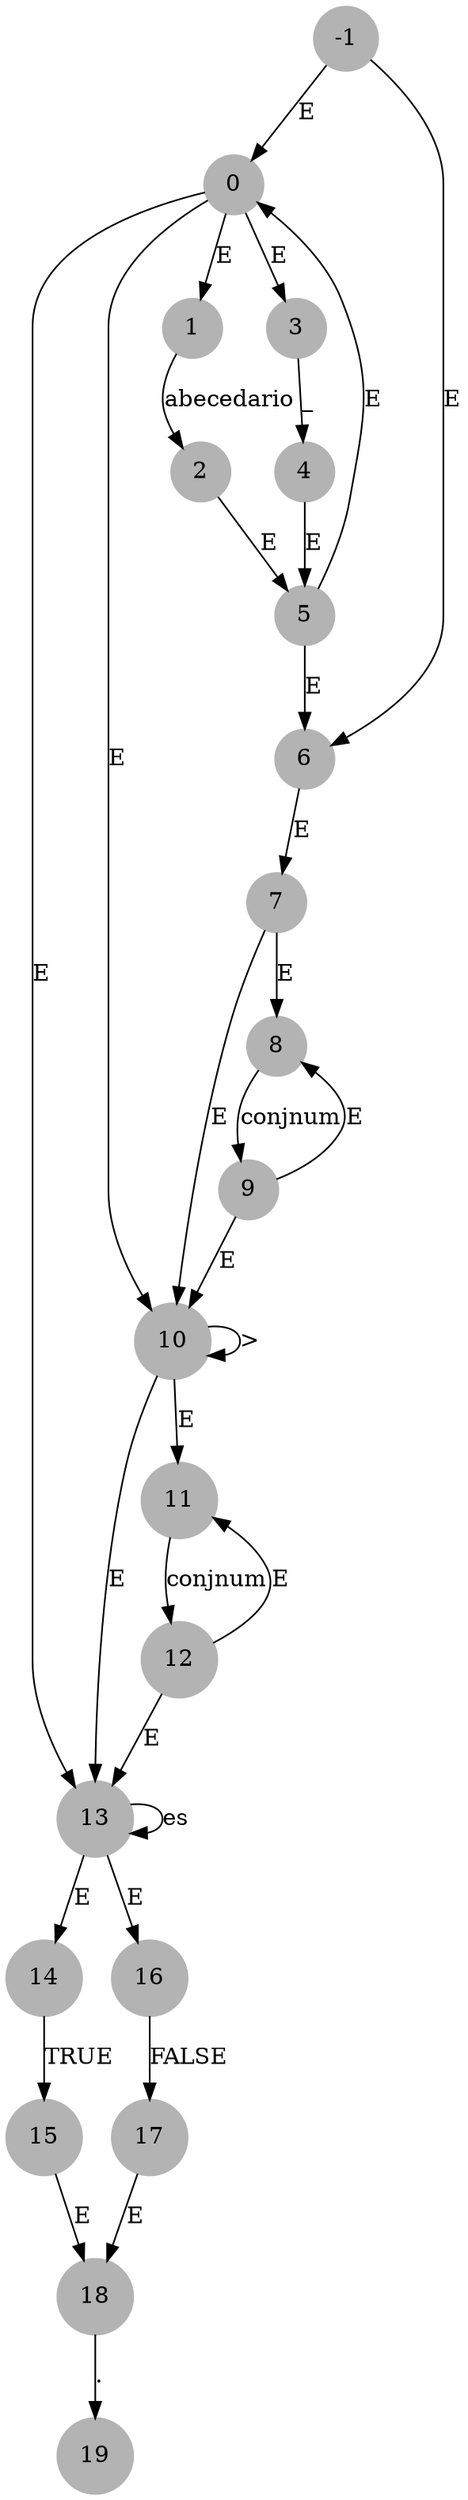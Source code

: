 digraph G{
node[shape=circle, style=filled, color= Gray70];
edge[color=black]
0->{1}[label="E"]
1->{2}[label=abecedario]
0->{3}[label="E"]
3->{4}[label="_"]
2->{5}[label="E"]
4->{5}[label="E"]
5->{0}[label="E"]
-1->{0}[label="E"]
-1->{6}[label="E"]
5->{6}[label="E"]
7->{8}[label="E"]
8->{9}[label=conjnum]
9->{8}[label="E"]
9->{10}[label="E"]
7->{10}[label="E"]
6->{7}[label="E"]
10->{10}[label=">"]
10->{11}[label="E"]
11->{12}[label=conjnum]
12->{11}[label="E"]
12->{13}[label="E"]
10->{13}[label="E"]
0->{10}[label="E"]
13->{13}[label="es "]
13->{14}[label="E"]
14->{15}[label="TRUE"]
13->{16}[label="E"]
16->{17}[label="FALSE"]
15->{18}[label="E"]
17->{18}[label="E"]
0->{13}[label="E"]
18->{19}[label="."]
}
